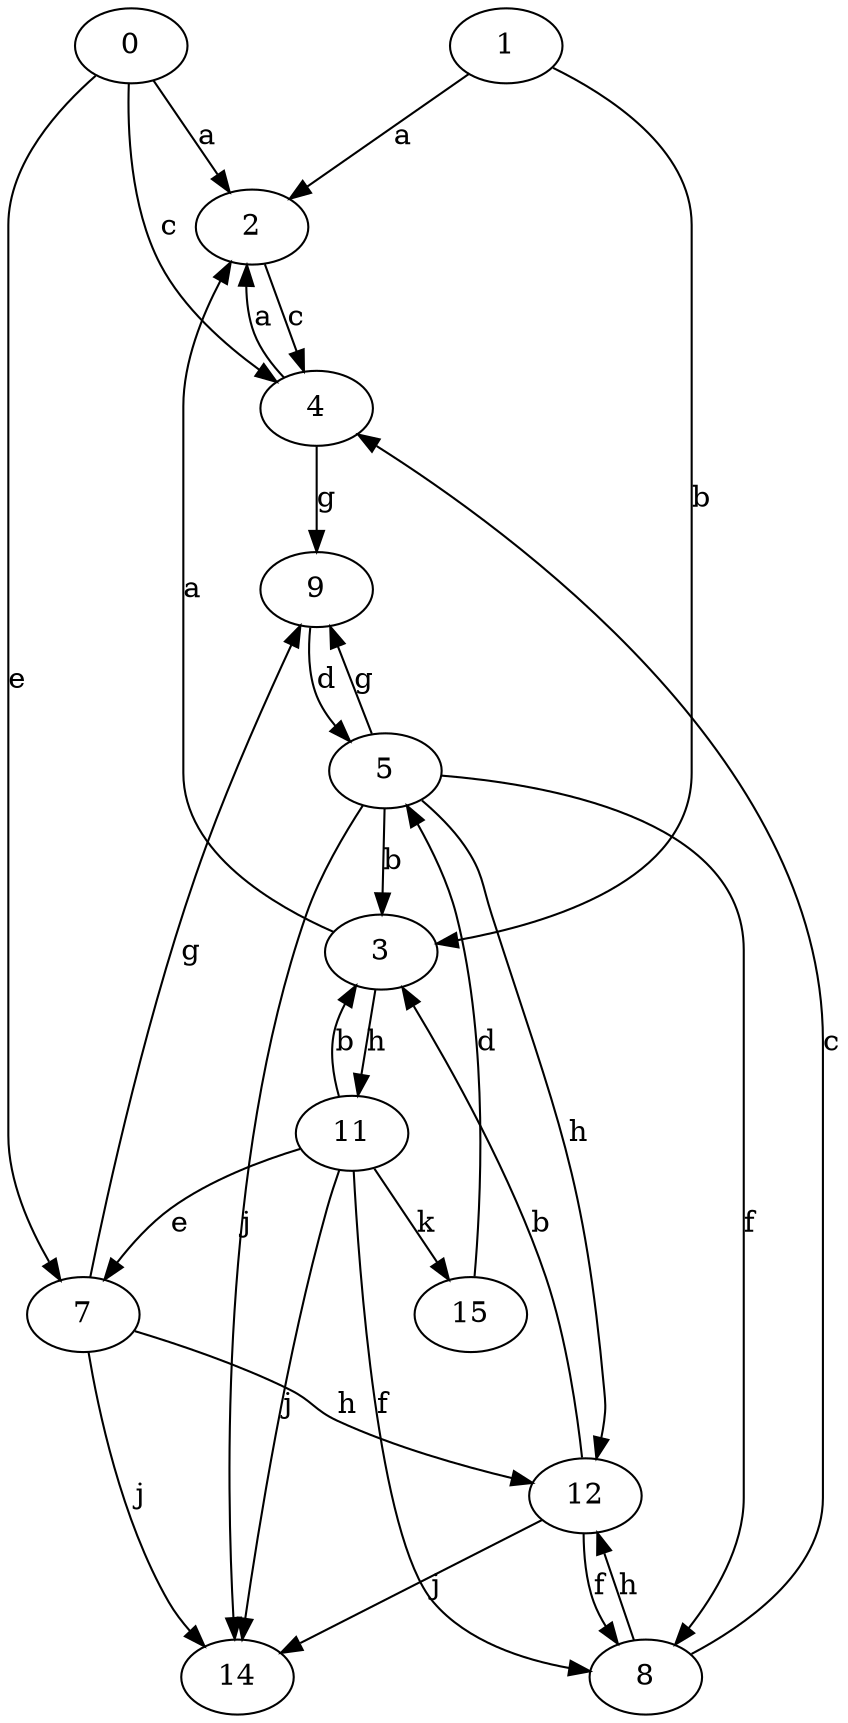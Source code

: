strict digraph  {
1;
2;
3;
4;
5;
7;
8;
9;
11;
12;
0;
14;
15;
1 -> 2  [label=a];
1 -> 3  [label=b];
2 -> 4  [label=c];
3 -> 2  [label=a];
3 -> 11  [label=h];
4 -> 2  [label=a];
4 -> 9  [label=g];
5 -> 3  [label=b];
5 -> 8  [label=f];
5 -> 9  [label=g];
5 -> 12  [label=h];
5 -> 14  [label=j];
7 -> 9  [label=g];
7 -> 12  [label=h];
7 -> 14  [label=j];
8 -> 4  [label=c];
8 -> 12  [label=h];
9 -> 5  [label=d];
11 -> 3  [label=b];
11 -> 7  [label=e];
11 -> 8  [label=f];
11 -> 14  [label=j];
11 -> 15  [label=k];
12 -> 3  [label=b];
12 -> 8  [label=f];
12 -> 14  [label=j];
0 -> 2  [label=a];
0 -> 4  [label=c];
0 -> 7  [label=e];
15 -> 5  [label=d];
}
